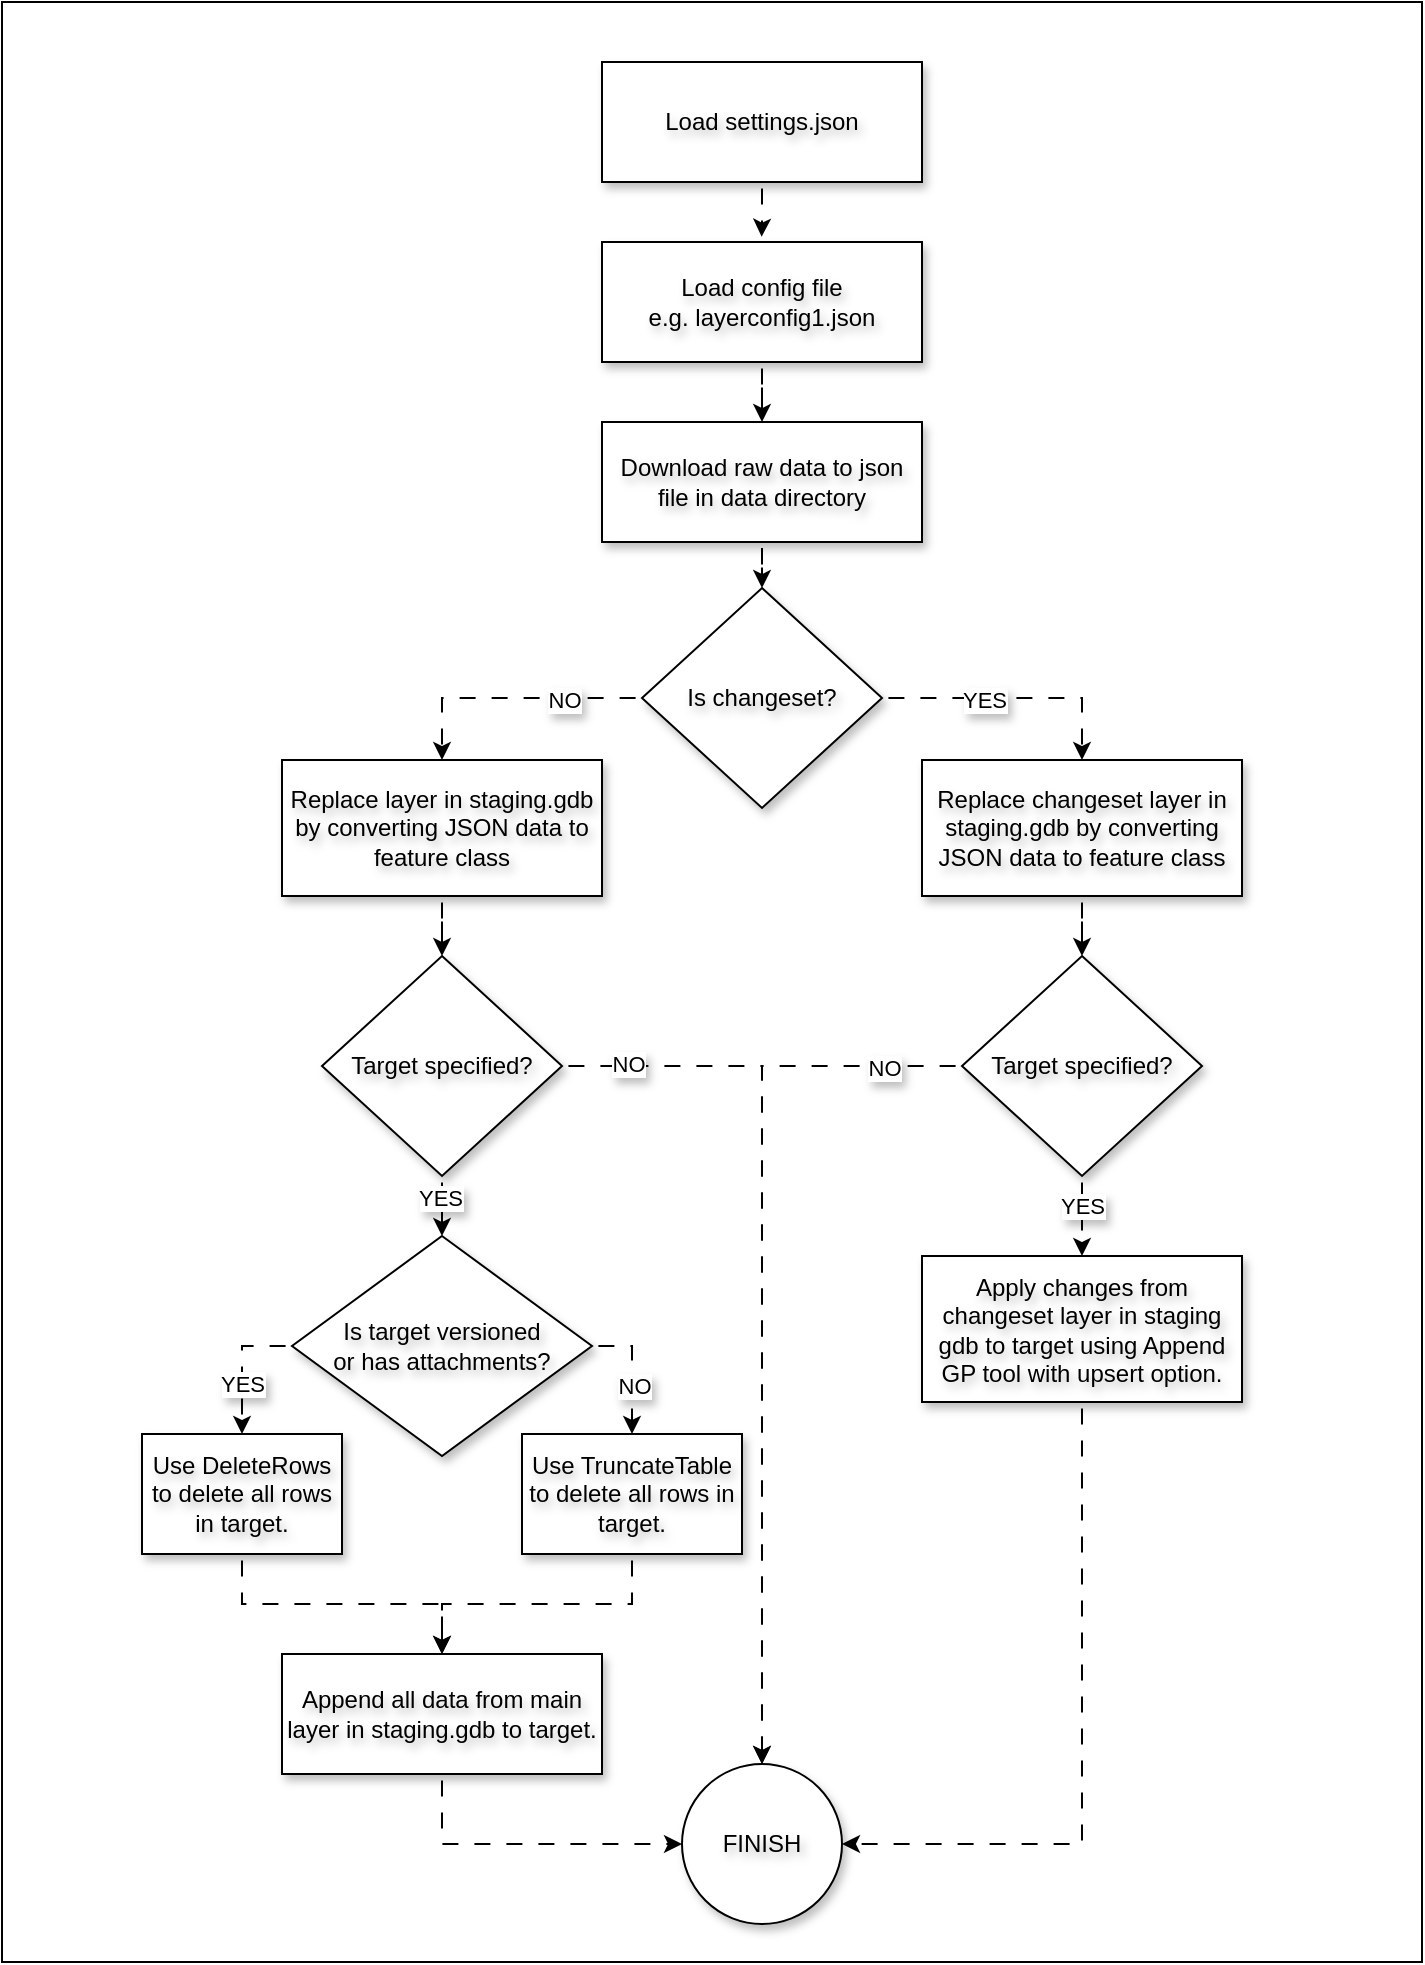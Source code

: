 <mxfile version="24.5.3" type="device" pages="2">
  <diagram name="Workflow" id="q7Im7NBgLihois48G6q6">
    <mxGraphModel dx="2033" dy="1250" grid="1" gridSize="10" guides="1" tooltips="1" connect="1" arrows="1" fold="1" page="1" pageScale="1" pageWidth="1169" pageHeight="827" math="0" shadow="0">
      <root>
        <mxCell id="xYClYvmRv1a7tpww59TP-0" />
        <mxCell id="xYClYvmRv1a7tpww59TP-1" parent="xYClYvmRv1a7tpww59TP-0" />
        <mxCell id="xYClYvmRv1a7tpww59TP-2" value="" style="rounded=0;whiteSpace=wrap;html=1;textShadow=1;" vertex="1" parent="xYClYvmRv1a7tpww59TP-1">
          <mxGeometry x="70" y="40" width="710" height="980" as="geometry" />
        </mxCell>
        <mxCell id="xYClYvmRv1a7tpww59TP-3" style="edgeStyle=orthogonalEdgeStyle;rounded=0;orthogonalLoop=1;jettySize=auto;html=1;entryX=0.5;entryY=0;entryDx=0;entryDy=0;flowAnimation=1;textShadow=1;" edge="1" parent="xYClYvmRv1a7tpww59TP-1" source="xYClYvmRv1a7tpww59TP-4" target="xYClYvmRv1a7tpww59TP-12">
          <mxGeometry relative="1" as="geometry" />
        </mxCell>
        <mxCell id="xYClYvmRv1a7tpww59TP-4" value="Load config file&lt;div&gt;e.g. layerconfig1.json&lt;/div&gt;" style="whiteSpace=wrap;html=1;textShadow=1;shadow=1;" vertex="1" parent="xYClYvmRv1a7tpww59TP-1">
          <mxGeometry x="370" y="160" width="160" height="60" as="geometry" />
        </mxCell>
        <mxCell id="xYClYvmRv1a7tpww59TP-5" value="Load settings.json" style="whiteSpace=wrap;html=1;shadow=1;textShadow=1;" vertex="1" parent="xYClYvmRv1a7tpww59TP-1">
          <mxGeometry x="370" y="70" width="160" height="60" as="geometry" />
        </mxCell>
        <mxCell id="xYClYvmRv1a7tpww59TP-6" style="edgeStyle=orthogonalEdgeStyle;rounded=0;orthogonalLoop=1;jettySize=auto;html=1;entryX=0.5;entryY=0;entryDx=0;entryDy=0;flowAnimation=1;textShadow=1;" edge="1" parent="xYClYvmRv1a7tpww59TP-1" source="xYClYvmRv1a7tpww59TP-10" target="xYClYvmRv1a7tpww59TP-18">
          <mxGeometry relative="1" as="geometry">
            <mxPoint x="290" y="418" as="targetPoint" />
          </mxGeometry>
        </mxCell>
        <mxCell id="xYClYvmRv1a7tpww59TP-7" value="NO" style="edgeLabel;html=1;align=center;verticalAlign=middle;resizable=0;points=[];textShadow=1;" vertex="1" connectable="0" parent="xYClYvmRv1a7tpww59TP-6">
          <mxGeometry x="-0.394" y="1" relative="1" as="geometry">
            <mxPoint as="offset" />
          </mxGeometry>
        </mxCell>
        <mxCell id="xYClYvmRv1a7tpww59TP-8" style="edgeStyle=orthogonalEdgeStyle;rounded=0;orthogonalLoop=1;jettySize=auto;html=1;entryX=0.5;entryY=0;entryDx=0;entryDy=0;flowAnimation=1;textShadow=1;" edge="1" parent="xYClYvmRv1a7tpww59TP-1" source="xYClYvmRv1a7tpww59TP-10" target="xYClYvmRv1a7tpww59TP-20">
          <mxGeometry relative="1" as="geometry">
            <mxPoint x="610" y="418" as="targetPoint" />
          </mxGeometry>
        </mxCell>
        <mxCell id="xYClYvmRv1a7tpww59TP-9" value="YES" style="edgeLabel;html=1;align=center;verticalAlign=middle;resizable=0;points=[];textShadow=1;" vertex="1" connectable="0" parent="xYClYvmRv1a7tpww59TP-8">
          <mxGeometry x="-0.223" y="-1" relative="1" as="geometry">
            <mxPoint as="offset" />
          </mxGeometry>
        </mxCell>
        <mxCell id="xYClYvmRv1a7tpww59TP-10" value="Is changeset?" style="rhombus;whiteSpace=wrap;html=1;textShadow=1;shadow=1;" vertex="1" parent="xYClYvmRv1a7tpww59TP-1">
          <mxGeometry x="390" y="333" width="120" height="110" as="geometry" />
        </mxCell>
        <mxCell id="xYClYvmRv1a7tpww59TP-11" style="edgeStyle=orthogonalEdgeStyle;rounded=0;orthogonalLoop=1;jettySize=auto;html=1;entryX=0.5;entryY=0;entryDx=0;entryDy=0;flowAnimation=1;textShadow=1;" edge="1" parent="xYClYvmRv1a7tpww59TP-1" source="xYClYvmRv1a7tpww59TP-12" target="xYClYvmRv1a7tpww59TP-10">
          <mxGeometry relative="1" as="geometry" />
        </mxCell>
        <mxCell id="xYClYvmRv1a7tpww59TP-12" value="Download raw data to json file in data directory" style="whiteSpace=wrap;html=1;textShadow=1;shadow=1;" vertex="1" parent="xYClYvmRv1a7tpww59TP-1">
          <mxGeometry x="370" y="250" width="160" height="60" as="geometry" />
        </mxCell>
        <mxCell id="xYClYvmRv1a7tpww59TP-17" style="edgeStyle=orthogonalEdgeStyle;rounded=0;orthogonalLoop=1;jettySize=auto;html=1;entryX=0.5;entryY=0;entryDx=0;entryDy=0;flowAnimation=1;textShadow=1;" edge="1" parent="xYClYvmRv1a7tpww59TP-1" source="xYClYvmRv1a7tpww59TP-18" target="xYClYvmRv1a7tpww59TP-25">
          <mxGeometry relative="1" as="geometry" />
        </mxCell>
        <mxCell id="xYClYvmRv1a7tpww59TP-18" value="Replace layer in staging.gdb by converting JSON data to feature class" style="whiteSpace=wrap;html=1;textShadow=1;shadow=1;" vertex="1" parent="xYClYvmRv1a7tpww59TP-1">
          <mxGeometry x="210" y="419" width="160" height="68" as="geometry" />
        </mxCell>
        <mxCell id="xYClYvmRv1a7tpww59TP-19" style="edgeStyle=orthogonalEdgeStyle;rounded=0;orthogonalLoop=1;jettySize=auto;html=1;entryX=0.5;entryY=0;entryDx=0;entryDy=0;flowAnimation=1;textShadow=1;" edge="1" parent="xYClYvmRv1a7tpww59TP-1" source="xYClYvmRv1a7tpww59TP-20" target="xYClYvmRv1a7tpww59TP-39">
          <mxGeometry relative="1" as="geometry" />
        </mxCell>
        <mxCell id="xYClYvmRv1a7tpww59TP-20" value="Replace changeset layer in staging.gdb by converting JSON data to feature class" style="whiteSpace=wrap;html=1;textShadow=1;shadow=1;" vertex="1" parent="xYClYvmRv1a7tpww59TP-1">
          <mxGeometry x="530" y="419" width="160" height="68" as="geometry" />
        </mxCell>
        <mxCell id="xYClYvmRv1a7tpww59TP-21" style="edgeStyle=orthogonalEdgeStyle;rounded=0;orthogonalLoop=1;jettySize=auto;html=1;entryX=0.5;entryY=0;entryDx=0;entryDy=0;flowAnimation=1;textShadow=1;" edge="1" parent="xYClYvmRv1a7tpww59TP-1" source="xYClYvmRv1a7tpww59TP-25" target="xYClYvmRv1a7tpww59TP-30">
          <mxGeometry relative="1" as="geometry" />
        </mxCell>
        <mxCell id="xYClYvmRv1a7tpww59TP-22" value="YES" style="edgeLabel;html=1;align=center;verticalAlign=middle;resizable=0;points=[];textShadow=1;" vertex="1" connectable="0" parent="xYClYvmRv1a7tpww59TP-21">
          <mxGeometry x="-0.578" y="-1" relative="1" as="geometry">
            <mxPoint as="offset" />
          </mxGeometry>
        </mxCell>
        <mxCell id="xYClYvmRv1a7tpww59TP-23" style="edgeStyle=orthogonalEdgeStyle;rounded=0;orthogonalLoop=1;jettySize=auto;html=1;entryX=0.5;entryY=0;entryDx=0;entryDy=0;flowAnimation=1;textShadow=1;" edge="1" parent="xYClYvmRv1a7tpww59TP-1" source="xYClYvmRv1a7tpww59TP-25" target="xYClYvmRv1a7tpww59TP-42">
          <mxGeometry relative="1" as="geometry" />
        </mxCell>
        <mxCell id="xYClYvmRv1a7tpww59TP-24" value="NO" style="edgeLabel;html=1;align=center;verticalAlign=middle;resizable=0;points=[];textShadow=1;" vertex="1" connectable="0" parent="xYClYvmRv1a7tpww59TP-23">
          <mxGeometry x="-0.854" y="1" relative="1" as="geometry">
            <mxPoint as="offset" />
          </mxGeometry>
        </mxCell>
        <mxCell id="xYClYvmRv1a7tpww59TP-25" value="Target specified?" style="rhombus;whiteSpace=wrap;html=1;textShadow=1;shadow=1;" vertex="1" parent="xYClYvmRv1a7tpww59TP-1">
          <mxGeometry x="230" y="517" width="120" height="110" as="geometry" />
        </mxCell>
        <mxCell id="xYClYvmRv1a7tpww59TP-26" style="edgeStyle=orthogonalEdgeStyle;rounded=0;orthogonalLoop=1;jettySize=auto;html=1;entryX=0.5;entryY=0;entryDx=0;entryDy=0;exitX=0;exitY=0.5;exitDx=0;exitDy=0;flowAnimation=1;textShadow=1;" edge="1" parent="xYClYvmRv1a7tpww59TP-1" source="xYClYvmRv1a7tpww59TP-30" target="xYClYvmRv1a7tpww59TP-32">
          <mxGeometry relative="1" as="geometry" />
        </mxCell>
        <mxCell id="xYClYvmRv1a7tpww59TP-27" value="YES" style="edgeLabel;html=1;align=center;verticalAlign=middle;resizable=0;points=[];textShadow=1;" vertex="1" connectable="0" parent="xYClYvmRv1a7tpww59TP-26">
          <mxGeometry x="0.254" y="-1" relative="1" as="geometry">
            <mxPoint x="1" as="offset" />
          </mxGeometry>
        </mxCell>
        <mxCell id="xYClYvmRv1a7tpww59TP-28" style="edgeStyle=orthogonalEdgeStyle;rounded=0;orthogonalLoop=1;jettySize=auto;html=1;entryX=0.5;entryY=0;entryDx=0;entryDy=0;exitX=1;exitY=0.5;exitDx=0;exitDy=0;flowAnimation=1;textShadow=1;" edge="1" parent="xYClYvmRv1a7tpww59TP-1" source="xYClYvmRv1a7tpww59TP-30" target="xYClYvmRv1a7tpww59TP-36">
          <mxGeometry relative="1" as="geometry" />
        </mxCell>
        <mxCell id="xYClYvmRv1a7tpww59TP-29" value="NO" style="edgeLabel;html=1;align=center;verticalAlign=middle;resizable=0;points=[];textShadow=1;" vertex="1" connectable="0" parent="xYClYvmRv1a7tpww59TP-28">
          <mxGeometry x="0.234" y="1" relative="1" as="geometry">
            <mxPoint as="offset" />
          </mxGeometry>
        </mxCell>
        <mxCell id="xYClYvmRv1a7tpww59TP-30" value="Is target versioned&lt;div&gt;or has attachments?&lt;/div&gt;" style="rhombus;whiteSpace=wrap;html=1;textShadow=1;shadow=1;" vertex="1" parent="xYClYvmRv1a7tpww59TP-1">
          <mxGeometry x="215" y="657" width="150" height="110" as="geometry" />
        </mxCell>
        <mxCell id="xYClYvmRv1a7tpww59TP-31" style="edgeStyle=orthogonalEdgeStyle;rounded=0;orthogonalLoop=1;jettySize=auto;html=1;entryX=0.5;entryY=0;entryDx=0;entryDy=0;flowAnimation=1;textShadow=1;" edge="1" parent="xYClYvmRv1a7tpww59TP-1" source="xYClYvmRv1a7tpww59TP-32" target="xYClYvmRv1a7tpww59TP-34">
          <mxGeometry relative="1" as="geometry" />
        </mxCell>
        <mxCell id="xYClYvmRv1a7tpww59TP-32" value="Use DeleteRows to delete all rows in target." style="whiteSpace=wrap;html=1;textShadow=1;shadow=1;" vertex="1" parent="xYClYvmRv1a7tpww59TP-1">
          <mxGeometry x="140" y="756" width="100" height="60" as="geometry" />
        </mxCell>
        <mxCell id="xYClYvmRv1a7tpww59TP-33" style="edgeStyle=orthogonalEdgeStyle;rounded=0;orthogonalLoop=1;jettySize=auto;html=1;entryX=0;entryY=0.5;entryDx=0;entryDy=0;exitX=0.5;exitY=1;exitDx=0;exitDy=0;flowAnimation=1;textShadow=1;" edge="1" parent="xYClYvmRv1a7tpww59TP-1" source="xYClYvmRv1a7tpww59TP-34" target="xYClYvmRv1a7tpww59TP-42">
          <mxGeometry relative="1" as="geometry" />
        </mxCell>
        <mxCell id="xYClYvmRv1a7tpww59TP-34" value="Append all data from main layer in staging.gdb to target." style="whiteSpace=wrap;html=1;textShadow=1;shadow=1;" vertex="1" parent="xYClYvmRv1a7tpww59TP-1">
          <mxGeometry x="210" y="866" width="160" height="60" as="geometry" />
        </mxCell>
        <mxCell id="xYClYvmRv1a7tpww59TP-35" style="edgeStyle=orthogonalEdgeStyle;rounded=0;orthogonalLoop=1;jettySize=auto;html=1;entryX=0.5;entryY=0;entryDx=0;entryDy=0;flowAnimation=1;textShadow=1;" edge="1" parent="xYClYvmRv1a7tpww59TP-1" source="xYClYvmRv1a7tpww59TP-36" target="xYClYvmRv1a7tpww59TP-34">
          <mxGeometry relative="1" as="geometry" />
        </mxCell>
        <mxCell id="xYClYvmRv1a7tpww59TP-36" value="Use TruncateTable to delete all rows in target." style="whiteSpace=wrap;html=1;textShadow=1;shadow=1;" vertex="1" parent="xYClYvmRv1a7tpww59TP-1">
          <mxGeometry x="330" y="756" width="110" height="60" as="geometry" />
        </mxCell>
        <mxCell id="xYClYvmRv1a7tpww59TP-37" style="edgeStyle=orthogonalEdgeStyle;rounded=0;orthogonalLoop=1;jettySize=auto;html=1;entryX=0.5;entryY=0;entryDx=0;entryDy=0;flowAnimation=1;textShadow=1;" edge="1" parent="xYClYvmRv1a7tpww59TP-1" source="xYClYvmRv1a7tpww59TP-39" target="xYClYvmRv1a7tpww59TP-42">
          <mxGeometry relative="1" as="geometry" />
        </mxCell>
        <mxCell id="xYClYvmRv1a7tpww59TP-38" value="NO" style="edgeLabel;html=1;align=center;verticalAlign=middle;resizable=0;points=[];textShadow=1;" vertex="1" connectable="0" parent="xYClYvmRv1a7tpww59TP-37">
          <mxGeometry x="-0.825" y="1" relative="1" as="geometry">
            <mxPoint as="offset" />
          </mxGeometry>
        </mxCell>
        <mxCell id="xYClYvmRv1a7tpww59TP-39" value="Target specified?" style="rhombus;whiteSpace=wrap;html=1;textShadow=1;shadow=1;" vertex="1" parent="xYClYvmRv1a7tpww59TP-1">
          <mxGeometry x="550" y="517" width="120" height="110" as="geometry" />
        </mxCell>
        <mxCell id="xYClYvmRv1a7tpww59TP-40" style="edgeStyle=orthogonalEdgeStyle;rounded=0;orthogonalLoop=1;jettySize=auto;html=1;entryX=1;entryY=0.5;entryDx=0;entryDy=0;exitX=0.5;exitY=1;exitDx=0;exitDy=0;flowAnimation=1;textShadow=1;" edge="1" parent="xYClYvmRv1a7tpww59TP-1" source="xYClYvmRv1a7tpww59TP-41" target="xYClYvmRv1a7tpww59TP-42">
          <mxGeometry relative="1" as="geometry" />
        </mxCell>
        <mxCell id="xYClYvmRv1a7tpww59TP-41" value="Apply changes from changeset layer in staging gdb to target using Append GP tool with upsert option." style="whiteSpace=wrap;html=1;textShadow=1;shadow=1;" vertex="1" parent="xYClYvmRv1a7tpww59TP-1">
          <mxGeometry x="530" y="667" width="160" height="73" as="geometry" />
        </mxCell>
        <mxCell id="xYClYvmRv1a7tpww59TP-42" value="FINISH" style="ellipse;whiteSpace=wrap;html=1;textShadow=1;shadow=1;" vertex="1" parent="xYClYvmRv1a7tpww59TP-1">
          <mxGeometry x="410" y="921" width="80" height="80" as="geometry" />
        </mxCell>
        <mxCell id="xYClYvmRv1a7tpww59TP-43" style="edgeStyle=orthogonalEdgeStyle;rounded=0;orthogonalLoop=1;jettySize=auto;html=1;entryX=0.499;entryY=-0.044;entryDx=0;entryDy=0;entryPerimeter=0;flowAnimation=1;textShadow=1;" edge="1" parent="xYClYvmRv1a7tpww59TP-1" source="xYClYvmRv1a7tpww59TP-5" target="xYClYvmRv1a7tpww59TP-4">
          <mxGeometry relative="1" as="geometry" />
        </mxCell>
        <mxCell id="xYClYvmRv1a7tpww59TP-44" style="edgeStyle=orthogonalEdgeStyle;rounded=0;orthogonalLoop=1;jettySize=auto;html=1;entryX=0.5;entryY=0;entryDx=0;entryDy=0;flowAnimation=1;textShadow=1;" edge="1" parent="xYClYvmRv1a7tpww59TP-1" source="xYClYvmRv1a7tpww59TP-39" target="xYClYvmRv1a7tpww59TP-41">
          <mxGeometry relative="1" as="geometry" />
        </mxCell>
        <mxCell id="xYClYvmRv1a7tpww59TP-45" value="YES" style="edgeLabel;html=1;align=center;verticalAlign=middle;resizable=0;points=[];textShadow=1;" vertex="1" connectable="0" parent="xYClYvmRv1a7tpww59TP-44">
          <mxGeometry x="-0.238" relative="1" as="geometry">
            <mxPoint as="offset" />
          </mxGeometry>
        </mxCell>
      </root>
    </mxGraphModel>
  </diagram>
  <diagram id="kFZ4mK9KGCh9pMJ1I_Pz" name="Workflow_old">
    <mxGraphModel dx="1423" dy="875" grid="1" gridSize="10" guides="1" tooltips="1" connect="1" arrows="1" fold="1" page="1" pageScale="1" pageWidth="1169" pageHeight="827" math="0" shadow="0">
      <root>
        <mxCell id="0" />
        <mxCell id="1" parent="0" />
        <mxCell id="GNlKxyIuIKPViT63K3h2-47" value="" style="rounded=0;whiteSpace=wrap;html=1;textShadow=1;" parent="1" vertex="1">
          <mxGeometry x="70" y="40" width="710" height="1060" as="geometry" />
        </mxCell>
        <mxCell id="GNlKxyIuIKPViT63K3h2-22" style="edgeStyle=orthogonalEdgeStyle;rounded=0;orthogonalLoop=1;jettySize=auto;html=1;entryX=0.5;entryY=0;entryDx=0;entryDy=0;flowAnimation=1;textShadow=1;" parent="1" source="GNlKxyIuIKPViT63K3h2-4" target="GNlKxyIuIKPViT63K3h2-7" edge="1">
          <mxGeometry relative="1" as="geometry" />
        </mxCell>
        <mxCell id="GNlKxyIuIKPViT63K3h2-4" value="Load config file&lt;div&gt;e.g. layerconfig1.json&lt;/div&gt;" style="whiteSpace=wrap;html=1;textShadow=1;shadow=1;" parent="1" vertex="1">
          <mxGeometry x="370" y="160" width="160" height="60" as="geometry" />
        </mxCell>
        <mxCell id="GNlKxyIuIKPViT63K3h2-5" value="Load settings.json" style="whiteSpace=wrap;html=1;shadow=1;textShadow=1;" parent="1" vertex="1">
          <mxGeometry x="370" y="70" width="160" height="60" as="geometry" />
        </mxCell>
        <mxCell id="GNlKxyIuIKPViT63K3h2-24" style="edgeStyle=orthogonalEdgeStyle;rounded=0;orthogonalLoop=1;jettySize=auto;html=1;entryX=0.5;entryY=0;entryDx=0;entryDy=0;flowAnimation=1;textShadow=1;" parent="1" source="GNlKxyIuIKPViT63K3h2-6" target="GNlKxyIuIKPViT63K3h2-8" edge="1">
          <mxGeometry relative="1" as="geometry" />
        </mxCell>
        <mxCell id="GNlKxyIuIKPViT63K3h2-27" value="NO" style="edgeLabel;html=1;align=center;verticalAlign=middle;resizable=0;points=[];textShadow=1;" parent="GNlKxyIuIKPViT63K3h2-24" vertex="1" connectable="0">
          <mxGeometry x="-0.394" y="1" relative="1" as="geometry">
            <mxPoint as="offset" />
          </mxGeometry>
        </mxCell>
        <mxCell id="GNlKxyIuIKPViT63K3h2-25" style="edgeStyle=orthogonalEdgeStyle;rounded=0;orthogonalLoop=1;jettySize=auto;html=1;entryX=0.5;entryY=0;entryDx=0;entryDy=0;flowAnimation=1;textShadow=1;" parent="1" source="GNlKxyIuIKPViT63K3h2-6" target="GNlKxyIuIKPViT63K3h2-9" edge="1">
          <mxGeometry relative="1" as="geometry" />
        </mxCell>
        <mxCell id="GNlKxyIuIKPViT63K3h2-26" value="YES" style="edgeLabel;html=1;align=center;verticalAlign=middle;resizable=0;points=[];textShadow=1;" parent="GNlKxyIuIKPViT63K3h2-25" vertex="1" connectable="0">
          <mxGeometry x="-0.223" y="-1" relative="1" as="geometry">
            <mxPoint as="offset" />
          </mxGeometry>
        </mxCell>
        <mxCell id="GNlKxyIuIKPViT63K3h2-6" value="Is changeset?" style="rhombus;whiteSpace=wrap;html=1;textShadow=1;shadow=1;" parent="1" vertex="1">
          <mxGeometry x="390" y="333" width="120" height="110" as="geometry" />
        </mxCell>
        <mxCell id="GNlKxyIuIKPViT63K3h2-23" style="edgeStyle=orthogonalEdgeStyle;rounded=0;orthogonalLoop=1;jettySize=auto;html=1;entryX=0.5;entryY=0;entryDx=0;entryDy=0;flowAnimation=1;textShadow=1;" parent="1" source="GNlKxyIuIKPViT63K3h2-7" target="GNlKxyIuIKPViT63K3h2-6" edge="1">
          <mxGeometry relative="1" as="geometry" />
        </mxCell>
        <mxCell id="GNlKxyIuIKPViT63K3h2-7" value="Download raw data to json file in data directory" style="whiteSpace=wrap;html=1;textShadow=1;shadow=1;" parent="1" vertex="1">
          <mxGeometry x="370" y="250" width="160" height="60" as="geometry" />
        </mxCell>
        <mxCell id="GNlKxyIuIKPViT63K3h2-28" style="edgeStyle=orthogonalEdgeStyle;rounded=0;orthogonalLoop=1;jettySize=auto;html=1;entryX=0.5;entryY=0;entryDx=0;entryDy=0;flowAnimation=1;textShadow=1;" parent="1" source="GNlKxyIuIKPViT63K3h2-8" target="GNlKxyIuIKPViT63K3h2-10" edge="1">
          <mxGeometry relative="1" as="geometry" />
        </mxCell>
        <mxCell id="GNlKxyIuIKPViT63K3h2-8" value="Delete main layer in staging.gdb" style="whiteSpace=wrap;html=1;textShadow=1;shadow=1;" parent="1" vertex="1">
          <mxGeometry x="210" y="418" width="160" height="60" as="geometry" />
        </mxCell>
        <mxCell id="GNlKxyIuIKPViT63K3h2-31" style="edgeStyle=orthogonalEdgeStyle;rounded=0;orthogonalLoop=1;jettySize=auto;html=1;entryX=0.5;entryY=0;entryDx=0;entryDy=0;flowAnimation=1;textShadow=1;" parent="1" source="GNlKxyIuIKPViT63K3h2-9" target="GNlKxyIuIKPViT63K3h2-11" edge="1">
          <mxGeometry relative="1" as="geometry" />
        </mxCell>
        <mxCell id="GNlKxyIuIKPViT63K3h2-9" value="Delete changeset layer in staging.gdb" style="whiteSpace=wrap;html=1;textShadow=1;shadow=1;" parent="1" vertex="1">
          <mxGeometry x="530" y="418" width="160" height="60" as="geometry" />
        </mxCell>
        <mxCell id="GNlKxyIuIKPViT63K3h2-29" style="edgeStyle=orthogonalEdgeStyle;rounded=0;orthogonalLoop=1;jettySize=auto;html=1;entryX=0.5;entryY=0;entryDx=0;entryDy=0;flowAnimation=1;textShadow=1;" parent="1" source="GNlKxyIuIKPViT63K3h2-10" target="GNlKxyIuIKPViT63K3h2-12" edge="1">
          <mxGeometry relative="1" as="geometry" />
        </mxCell>
        <mxCell id="GNlKxyIuIKPViT63K3h2-10" value="Recreate main layer by converting JSON data to feature class" style="whiteSpace=wrap;html=1;textShadow=1;shadow=1;" parent="1" vertex="1">
          <mxGeometry x="210" y="508" width="160" height="60" as="geometry" />
        </mxCell>
        <mxCell id="GNlKxyIuIKPViT63K3h2-30" style="edgeStyle=orthogonalEdgeStyle;rounded=0;orthogonalLoop=1;jettySize=auto;html=1;entryX=0.5;entryY=0;entryDx=0;entryDy=0;flowAnimation=1;textShadow=1;" parent="1" source="GNlKxyIuIKPViT63K3h2-11" target="GNlKxyIuIKPViT63K3h2-18" edge="1">
          <mxGeometry relative="1" as="geometry" />
        </mxCell>
        <mxCell id="GNlKxyIuIKPViT63K3h2-11" value="Apply changes from changeset layer in staging gdb to main layer in staging.gdb" style="whiteSpace=wrap;html=1;textShadow=1;shadow=1;" parent="1" vertex="1">
          <mxGeometry x="530" y="508" width="160" height="60" as="geometry" />
        </mxCell>
        <mxCell id="GNlKxyIuIKPViT63K3h2-32" style="edgeStyle=orthogonalEdgeStyle;rounded=0;orthogonalLoop=1;jettySize=auto;html=1;entryX=0.5;entryY=0;entryDx=0;entryDy=0;flowAnimation=1;textShadow=1;" parent="1" source="GNlKxyIuIKPViT63K3h2-12" target="GNlKxyIuIKPViT63K3h2-14" edge="1">
          <mxGeometry relative="1" as="geometry" />
        </mxCell>
        <mxCell id="GNlKxyIuIKPViT63K3h2-39" value="YES" style="edgeLabel;html=1;align=center;verticalAlign=middle;resizable=0;points=[];textShadow=1;" parent="GNlKxyIuIKPViT63K3h2-32" vertex="1" connectable="0">
          <mxGeometry x="-0.578" y="-1" relative="1" as="geometry">
            <mxPoint as="offset" />
          </mxGeometry>
        </mxCell>
        <mxCell id="GNlKxyIuIKPViT63K3h2-40" style="edgeStyle=orthogonalEdgeStyle;rounded=0;orthogonalLoop=1;jettySize=auto;html=1;entryX=0.5;entryY=0;entryDx=0;entryDy=0;flowAnimation=1;textShadow=1;" parent="1" source="GNlKxyIuIKPViT63K3h2-12" target="GNlKxyIuIKPViT63K3h2-20" edge="1">
          <mxGeometry relative="1" as="geometry" />
        </mxCell>
        <mxCell id="GNlKxyIuIKPViT63K3h2-41" value="NO" style="edgeLabel;html=1;align=center;verticalAlign=middle;resizable=0;points=[];textShadow=1;" parent="GNlKxyIuIKPViT63K3h2-40" vertex="1" connectable="0">
          <mxGeometry x="-0.854" y="1" relative="1" as="geometry">
            <mxPoint as="offset" />
          </mxGeometry>
        </mxCell>
        <mxCell id="GNlKxyIuIKPViT63K3h2-12" value="Target specified?" style="rhombus;whiteSpace=wrap;html=1;textShadow=1;shadow=1;" parent="1" vertex="1">
          <mxGeometry x="230" y="598" width="120" height="110" as="geometry" />
        </mxCell>
        <mxCell id="GNlKxyIuIKPViT63K3h2-35" style="edgeStyle=orthogonalEdgeStyle;rounded=0;orthogonalLoop=1;jettySize=auto;html=1;entryX=0.5;entryY=0;entryDx=0;entryDy=0;exitX=0;exitY=0.5;exitDx=0;exitDy=0;flowAnimation=1;textShadow=1;" parent="1" source="GNlKxyIuIKPViT63K3h2-14" target="GNlKxyIuIKPViT63K3h2-15" edge="1">
          <mxGeometry relative="1" as="geometry" />
        </mxCell>
        <mxCell id="GNlKxyIuIKPViT63K3h2-49" value="YES" style="edgeLabel;html=1;align=center;verticalAlign=middle;resizable=0;points=[];textShadow=1;" parent="GNlKxyIuIKPViT63K3h2-35" vertex="1" connectable="0">
          <mxGeometry x="0.254" y="-1" relative="1" as="geometry">
            <mxPoint x="1" as="offset" />
          </mxGeometry>
        </mxCell>
        <mxCell id="GNlKxyIuIKPViT63K3h2-36" style="edgeStyle=orthogonalEdgeStyle;rounded=0;orthogonalLoop=1;jettySize=auto;html=1;entryX=0.5;entryY=0;entryDx=0;entryDy=0;exitX=1;exitY=0.5;exitDx=0;exitDy=0;flowAnimation=1;textShadow=1;" parent="1" source="GNlKxyIuIKPViT63K3h2-14" target="GNlKxyIuIKPViT63K3h2-17" edge="1">
          <mxGeometry relative="1" as="geometry" />
        </mxCell>
        <mxCell id="GNlKxyIuIKPViT63K3h2-50" value="NO" style="edgeLabel;html=1;align=center;verticalAlign=middle;resizable=0;points=[];textShadow=1;" parent="GNlKxyIuIKPViT63K3h2-36" vertex="1" connectable="0">
          <mxGeometry x="0.234" y="1" relative="1" as="geometry">
            <mxPoint as="offset" />
          </mxGeometry>
        </mxCell>
        <mxCell id="GNlKxyIuIKPViT63K3h2-14" value="Is target versioned&lt;div&gt;or has attachments?&lt;/div&gt;" style="rhombus;whiteSpace=wrap;html=1;textShadow=1;shadow=1;" parent="1" vertex="1">
          <mxGeometry x="215" y="738" width="150" height="110" as="geometry" />
        </mxCell>
        <mxCell id="GNlKxyIuIKPViT63K3h2-37" style="edgeStyle=orthogonalEdgeStyle;rounded=0;orthogonalLoop=1;jettySize=auto;html=1;entryX=0.5;entryY=0;entryDx=0;entryDy=0;flowAnimation=1;textShadow=1;" parent="1" source="GNlKxyIuIKPViT63K3h2-15" target="GNlKxyIuIKPViT63K3h2-16" edge="1">
          <mxGeometry relative="1" as="geometry" />
        </mxCell>
        <mxCell id="GNlKxyIuIKPViT63K3h2-15" value="Use DeleteRows to delete all rows in target." style="whiteSpace=wrap;html=1;textShadow=1;shadow=1;" parent="1" vertex="1">
          <mxGeometry x="140" y="837" width="100" height="60" as="geometry" />
        </mxCell>
        <mxCell id="GNlKxyIuIKPViT63K3h2-45" style="edgeStyle=orthogonalEdgeStyle;rounded=0;orthogonalLoop=1;jettySize=auto;html=1;entryX=0;entryY=0.5;entryDx=0;entryDy=0;exitX=0.5;exitY=1;exitDx=0;exitDy=0;flowAnimation=1;textShadow=1;" parent="1" source="GNlKxyIuIKPViT63K3h2-16" target="GNlKxyIuIKPViT63K3h2-20" edge="1">
          <mxGeometry relative="1" as="geometry" />
        </mxCell>
        <mxCell id="GNlKxyIuIKPViT63K3h2-16" value="Append all data from main layer in staging.gdb to target." style="whiteSpace=wrap;html=1;textShadow=1;shadow=1;" parent="1" vertex="1">
          <mxGeometry x="210" y="947" width="160" height="60" as="geometry" />
        </mxCell>
        <mxCell id="GNlKxyIuIKPViT63K3h2-38" style="edgeStyle=orthogonalEdgeStyle;rounded=0;orthogonalLoop=1;jettySize=auto;html=1;entryX=0.5;entryY=0;entryDx=0;entryDy=0;flowAnimation=1;textShadow=1;" parent="1" source="GNlKxyIuIKPViT63K3h2-17" target="GNlKxyIuIKPViT63K3h2-16" edge="1">
          <mxGeometry relative="1" as="geometry" />
        </mxCell>
        <mxCell id="GNlKxyIuIKPViT63K3h2-17" value="Use TruncateTable to delete all rows in target." style="whiteSpace=wrap;html=1;textShadow=1;shadow=1;" parent="1" vertex="1">
          <mxGeometry x="330" y="837" width="110" height="60" as="geometry" />
        </mxCell>
        <mxCell id="GNlKxyIuIKPViT63K3h2-42" style="edgeStyle=orthogonalEdgeStyle;rounded=0;orthogonalLoop=1;jettySize=auto;html=1;entryX=0.5;entryY=0;entryDx=0;entryDy=0;flowAnimation=1;textShadow=1;" parent="1" source="GNlKxyIuIKPViT63K3h2-18" target="GNlKxyIuIKPViT63K3h2-20" edge="1">
          <mxGeometry relative="1" as="geometry" />
        </mxCell>
        <mxCell id="GNlKxyIuIKPViT63K3h2-43" value="NO" style="edgeLabel;html=1;align=center;verticalAlign=middle;resizable=0;points=[];textShadow=1;" parent="GNlKxyIuIKPViT63K3h2-42" vertex="1" connectable="0">
          <mxGeometry x="-0.825" y="1" relative="1" as="geometry">
            <mxPoint as="offset" />
          </mxGeometry>
        </mxCell>
        <mxCell id="GNlKxyIuIKPViT63K3h2-18" value="Target specified?" style="rhombus;whiteSpace=wrap;html=1;textShadow=1;shadow=1;" parent="1" vertex="1">
          <mxGeometry x="550" y="598" width="120" height="110" as="geometry" />
        </mxCell>
        <mxCell id="GNlKxyIuIKPViT63K3h2-46" style="edgeStyle=orthogonalEdgeStyle;rounded=0;orthogonalLoop=1;jettySize=auto;html=1;entryX=1;entryY=0.5;entryDx=0;entryDy=0;exitX=0.5;exitY=1;exitDx=0;exitDy=0;flowAnimation=1;textShadow=1;" parent="1" source="GNlKxyIuIKPViT63K3h2-19" target="GNlKxyIuIKPViT63K3h2-20" edge="1">
          <mxGeometry relative="1" as="geometry" />
        </mxCell>
        <mxCell id="GNlKxyIuIKPViT63K3h2-19" value="Apply changes from changeset layer in staging gdb to target." style="whiteSpace=wrap;html=1;textShadow=1;shadow=1;" parent="1" vertex="1">
          <mxGeometry x="520" y="748" width="160" height="60" as="geometry" />
        </mxCell>
        <mxCell id="GNlKxyIuIKPViT63K3h2-20" value="FINISH" style="ellipse;whiteSpace=wrap;html=1;textShadow=1;shadow=1;" parent="1" vertex="1">
          <mxGeometry x="410" y="1002" width="80" height="80" as="geometry" />
        </mxCell>
        <mxCell id="GNlKxyIuIKPViT63K3h2-21" style="edgeStyle=orthogonalEdgeStyle;rounded=0;orthogonalLoop=1;jettySize=auto;html=1;entryX=0.499;entryY=-0.044;entryDx=0;entryDy=0;entryPerimeter=0;flowAnimation=1;textShadow=1;" parent="1" source="GNlKxyIuIKPViT63K3h2-5" target="GNlKxyIuIKPViT63K3h2-4" edge="1">
          <mxGeometry relative="1" as="geometry" />
        </mxCell>
        <mxCell id="GNlKxyIuIKPViT63K3h2-33" style="edgeStyle=orthogonalEdgeStyle;rounded=0;orthogonalLoop=1;jettySize=auto;html=1;entryX=0.561;entryY=-0.018;entryDx=0;entryDy=0;entryPerimeter=0;flowAnimation=1;textShadow=1;" parent="1" source="GNlKxyIuIKPViT63K3h2-18" target="GNlKxyIuIKPViT63K3h2-19" edge="1">
          <mxGeometry relative="1" as="geometry" />
        </mxCell>
        <mxCell id="GNlKxyIuIKPViT63K3h2-48" value="YES" style="edgeLabel;html=1;align=center;verticalAlign=middle;resizable=0;points=[];textShadow=1;" parent="GNlKxyIuIKPViT63K3h2-33" vertex="1" connectable="0">
          <mxGeometry x="-0.238" relative="1" as="geometry">
            <mxPoint as="offset" />
          </mxGeometry>
        </mxCell>
      </root>
    </mxGraphModel>
  </diagram>
</mxfile>
